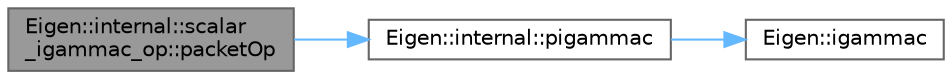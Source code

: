 digraph "Eigen::internal::scalar_igammac_op::packetOp"
{
 // LATEX_PDF_SIZE
  bgcolor="transparent";
  edge [fontname=Helvetica,fontsize=10,labelfontname=Helvetica,labelfontsize=10];
  node [fontname=Helvetica,fontsize=10,shape=box,height=0.2,width=0.4];
  rankdir="LR";
  Node1 [id="Node000001",label="Eigen::internal::scalar\l_igammac_op::packetOp",height=0.2,width=0.4,color="gray40", fillcolor="grey60", style="filled", fontcolor="black",tooltip=" "];
  Node1 -> Node2 [id="edge3_Node000001_Node000002",color="steelblue1",style="solid",tooltip=" "];
  Node2 [id="Node000002",label="Eigen::internal::pigammac",height=0.2,width=0.4,color="grey40", fillcolor="white", style="filled",URL="$namespace_eigen_1_1internal.html#a08c7f56f13ff0685fe63532a997b171b",tooltip=" "];
  Node2 -> Node3 [id="edge4_Node000002_Node000003",color="steelblue1",style="solid",tooltip=" "];
  Node3 [id="Node000003",label="Eigen::igammac",height=0.2,width=0.4,color="grey40", fillcolor="white", style="filled",URL="$namespace_eigen.html#a1abaa2ff8c7b1871eaf026a47c6bbf3b",tooltip=" "];
}

